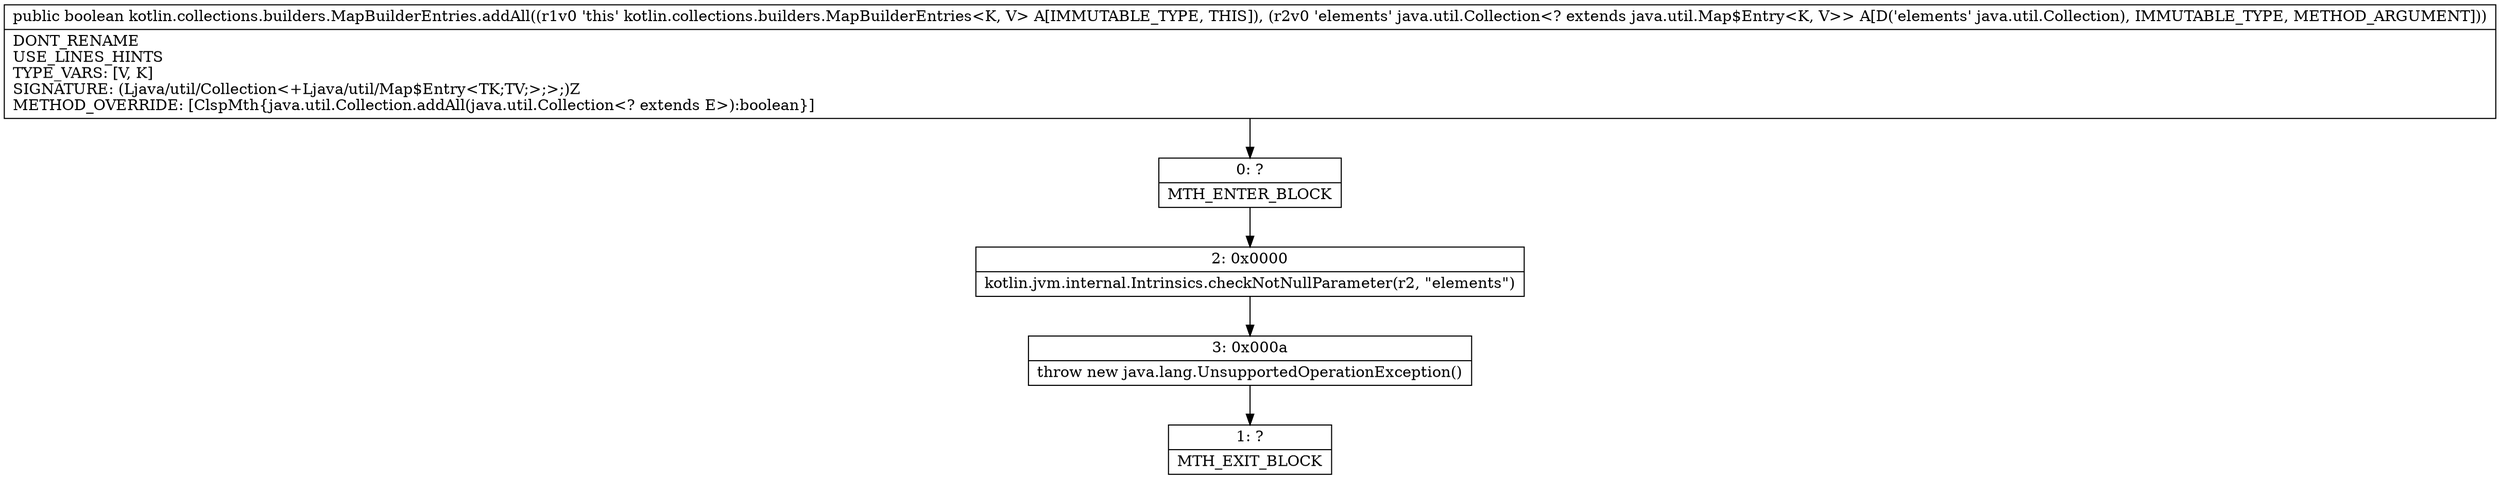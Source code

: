 digraph "CFG forkotlin.collections.builders.MapBuilderEntries.addAll(Ljava\/util\/Collection;)Z" {
Node_0 [shape=record,label="{0\:\ ?|MTH_ENTER_BLOCK\l}"];
Node_2 [shape=record,label="{2\:\ 0x0000|kotlin.jvm.internal.Intrinsics.checkNotNullParameter(r2, \"elements\")\l}"];
Node_3 [shape=record,label="{3\:\ 0x000a|throw new java.lang.UnsupportedOperationException()\l}"];
Node_1 [shape=record,label="{1\:\ ?|MTH_EXIT_BLOCK\l}"];
MethodNode[shape=record,label="{public boolean kotlin.collections.builders.MapBuilderEntries.addAll((r1v0 'this' kotlin.collections.builders.MapBuilderEntries\<K, V\> A[IMMUTABLE_TYPE, THIS]), (r2v0 'elements' java.util.Collection\<? extends java.util.Map$Entry\<K, V\>\> A[D('elements' java.util.Collection), IMMUTABLE_TYPE, METHOD_ARGUMENT]))  | DONT_RENAME\lUSE_LINES_HINTS\lTYPE_VARS: [V, K]\lSIGNATURE: (Ljava\/util\/Collection\<+Ljava\/util\/Map$Entry\<TK;TV;\>;\>;)Z\lMETHOD_OVERRIDE: [ClspMth\{java.util.Collection.addAll(java.util.Collection\<? extends E\>):boolean\}]\l}"];
MethodNode -> Node_0;Node_0 -> Node_2;
Node_2 -> Node_3;
Node_3 -> Node_1;
}

